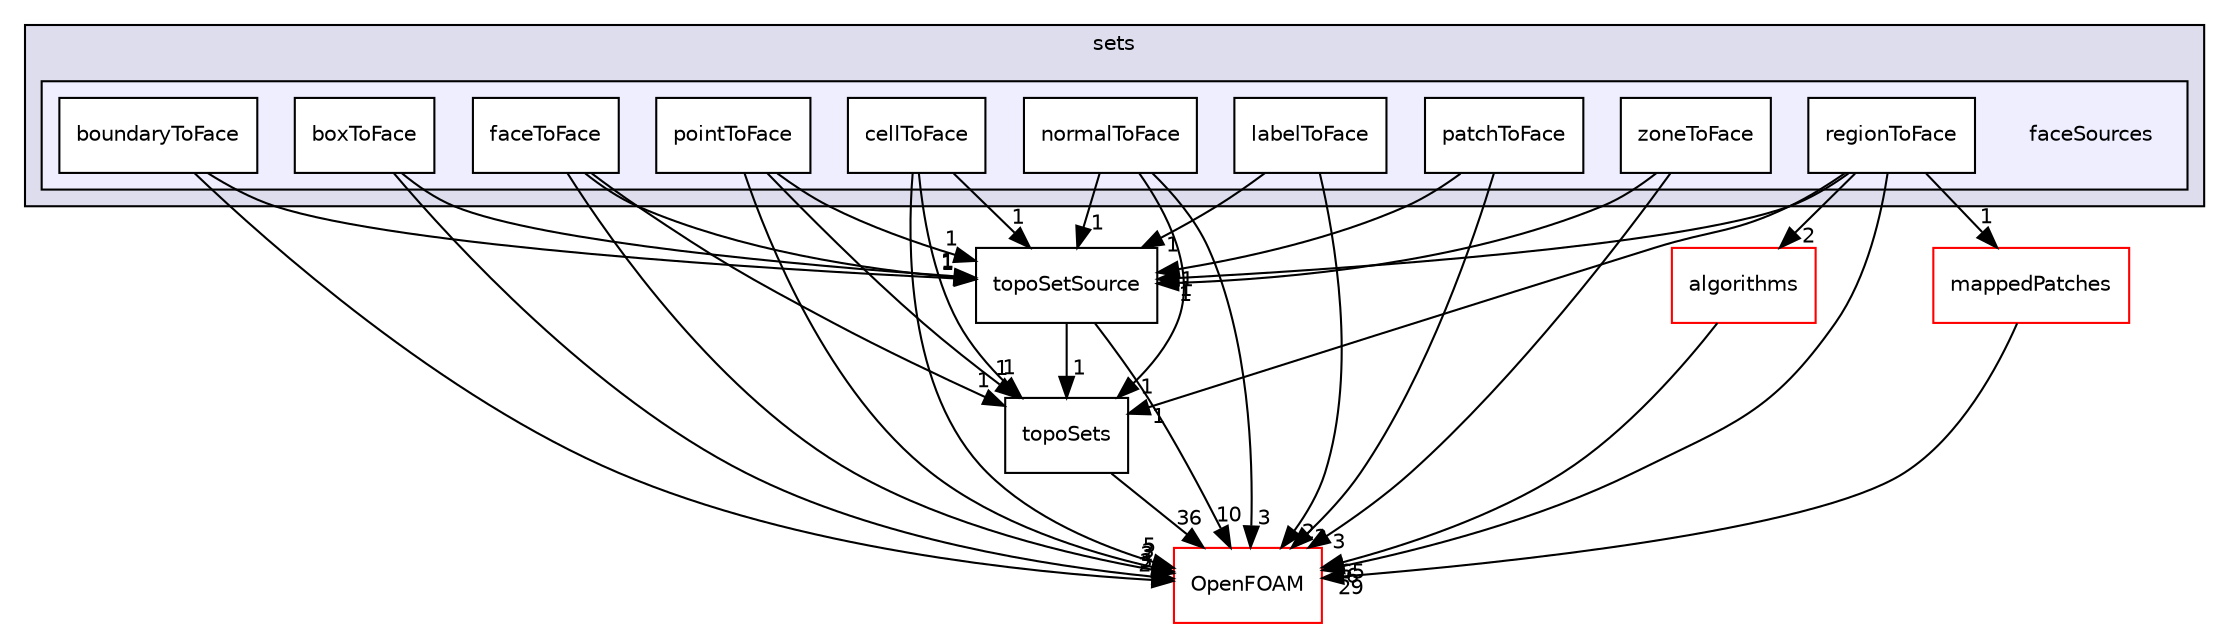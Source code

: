 digraph "src/meshTools/sets/faceSources" {
  bgcolor=transparent;
  compound=true
  node [ fontsize="10", fontname="Helvetica"];
  edge [ labelfontsize="10", labelfontname="Helvetica"];
  subgraph clusterdir_2133a227430c598cbabf81244446fac0 {
    graph [ bgcolor="#ddddee", pencolor="black", label="sets" fontname="Helvetica", fontsize="10", URL="dir_2133a227430c598cbabf81244446fac0.html"]
  subgraph clusterdir_ca21e004451e80f3d57c68df6e02dd61 {
    graph [ bgcolor="#eeeeff", pencolor="black", label="" URL="dir_ca21e004451e80f3d57c68df6e02dd61.html"];
    dir_ca21e004451e80f3d57c68df6e02dd61 [shape=plaintext label="faceSources"];
    dir_7b36277a2bd0ea66ae7192764c087365 [shape=box label="boundaryToFace" color="black" fillcolor="white" style="filled" URL="dir_7b36277a2bd0ea66ae7192764c087365.html"];
    dir_bf9f99f4bb38c0f11805993a42158535 [shape=box label="boxToFace" color="black" fillcolor="white" style="filled" URL="dir_bf9f99f4bb38c0f11805993a42158535.html"];
    dir_039693893fb5e4d67be8590af11c955d [shape=box label="cellToFace" color="black" fillcolor="white" style="filled" URL="dir_039693893fb5e4d67be8590af11c955d.html"];
    dir_d5d79b85fc3333a1c84cba8f840a278f [shape=box label="faceToFace" color="black" fillcolor="white" style="filled" URL="dir_d5d79b85fc3333a1c84cba8f840a278f.html"];
    dir_13ea2308b2babf1ca425d68b0c6339fa [shape=box label="labelToFace" color="black" fillcolor="white" style="filled" URL="dir_13ea2308b2babf1ca425d68b0c6339fa.html"];
    dir_ad7d0c2a8c2e96b73ff4d3d6de95c841 [shape=box label="normalToFace" color="black" fillcolor="white" style="filled" URL="dir_ad7d0c2a8c2e96b73ff4d3d6de95c841.html"];
    dir_275ddeb46d072089ee5e87a304f7bc14 [shape=box label="patchToFace" color="black" fillcolor="white" style="filled" URL="dir_275ddeb46d072089ee5e87a304f7bc14.html"];
    dir_f5f812ccdf10458171eef677be52be42 [shape=box label="pointToFace" color="black" fillcolor="white" style="filled" URL="dir_f5f812ccdf10458171eef677be52be42.html"];
    dir_13858abcf599ca224633084e8242ca00 [shape=box label="regionToFace" color="black" fillcolor="white" style="filled" URL="dir_13858abcf599ca224633084e8242ca00.html"];
    dir_d1359bfd13a8a523755a568c3cf02007 [shape=box label="zoneToFace" color="black" fillcolor="white" style="filled" URL="dir_d1359bfd13a8a523755a568c3cf02007.html"];
  }
  }
  dir_488f81ac1e9f391f7800e42bf7f5bacd [shape=box label="algorithms" color="red" URL="dir_488f81ac1e9f391f7800e42bf7f5bacd.html"];
  dir_d23dbc881ee772048f144c3220c0e8b5 [shape=box label="topoSets" URL="dir_d23dbc881ee772048f144c3220c0e8b5.html"];
  dir_ffdc7a49b4414cf981ba8f0aa91f3c24 [shape=box label="topoSetSource" URL="dir_ffdc7a49b4414cf981ba8f0aa91f3c24.html"];
  dir_c5473ff19b20e6ec4dfe5c310b3778a8 [shape=box label="OpenFOAM" color="red" URL="dir_c5473ff19b20e6ec4dfe5c310b3778a8.html"];
  dir_c77b33f4fcb6ece30dd2aa16d1bc605e [shape=box label="mappedPatches" color="red" URL="dir_c77b33f4fcb6ece30dd2aa16d1bc605e.html"];
  dir_488f81ac1e9f391f7800e42bf7f5bacd->dir_c5473ff19b20e6ec4dfe5c310b3778a8 [headlabel="65", labeldistance=1.5 headhref="dir_001747_001892.html"];
  dir_13ea2308b2babf1ca425d68b0c6339fa->dir_ffdc7a49b4414cf981ba8f0aa91f3c24 [headlabel="1", labeldistance=1.5 headhref="dir_001836_001861.html"];
  dir_13ea2308b2babf1ca425d68b0c6339fa->dir_c5473ff19b20e6ec4dfe5c310b3778a8 [headlabel="2", labeldistance=1.5 headhref="dir_001836_001892.html"];
  dir_d5d79b85fc3333a1c84cba8f840a278f->dir_d23dbc881ee772048f144c3220c0e8b5 [headlabel="1", labeldistance=1.5 headhref="dir_001835_001859.html"];
  dir_d5d79b85fc3333a1c84cba8f840a278f->dir_ffdc7a49b4414cf981ba8f0aa91f3c24 [headlabel="1", labeldistance=1.5 headhref="dir_001835_001861.html"];
  dir_d5d79b85fc3333a1c84cba8f840a278f->dir_c5473ff19b20e6ec4dfe5c310b3778a8 [headlabel="2", labeldistance=1.5 headhref="dir_001835_001892.html"];
  dir_d23dbc881ee772048f144c3220c0e8b5->dir_c5473ff19b20e6ec4dfe5c310b3778a8 [headlabel="36", labeldistance=1.5 headhref="dir_001859_001892.html"];
  dir_13858abcf599ca224633084e8242ca00->dir_488f81ac1e9f391f7800e42bf7f5bacd [headlabel="2", labeldistance=1.5 headhref="dir_001840_001747.html"];
  dir_13858abcf599ca224633084e8242ca00->dir_d23dbc881ee772048f144c3220c0e8b5 [headlabel="1", labeldistance=1.5 headhref="dir_001840_001859.html"];
  dir_13858abcf599ca224633084e8242ca00->dir_ffdc7a49b4414cf981ba8f0aa91f3c24 [headlabel="1", labeldistance=1.5 headhref="dir_001840_001861.html"];
  dir_13858abcf599ca224633084e8242ca00->dir_c5473ff19b20e6ec4dfe5c310b3778a8 [headlabel="6", labeldistance=1.5 headhref="dir_001840_001892.html"];
  dir_13858abcf599ca224633084e8242ca00->dir_c77b33f4fcb6ece30dd2aa16d1bc605e [headlabel="1", labeldistance=1.5 headhref="dir_001840_001788.html"];
  dir_f5f812ccdf10458171eef677be52be42->dir_d23dbc881ee772048f144c3220c0e8b5 [headlabel="1", labeldistance=1.5 headhref="dir_001839_001859.html"];
  dir_f5f812ccdf10458171eef677be52be42->dir_ffdc7a49b4414cf981ba8f0aa91f3c24 [headlabel="1", labeldistance=1.5 headhref="dir_001839_001861.html"];
  dir_f5f812ccdf10458171eef677be52be42->dir_c5473ff19b20e6ec4dfe5c310b3778a8 [headlabel="3", labeldistance=1.5 headhref="dir_001839_001892.html"];
  dir_ffdc7a49b4414cf981ba8f0aa91f3c24->dir_d23dbc881ee772048f144c3220c0e8b5 [headlabel="1", labeldistance=1.5 headhref="dir_001861_001859.html"];
  dir_ffdc7a49b4414cf981ba8f0aa91f3c24->dir_c5473ff19b20e6ec4dfe5c310b3778a8 [headlabel="10", labeldistance=1.5 headhref="dir_001861_001892.html"];
  dir_275ddeb46d072089ee5e87a304f7bc14->dir_ffdc7a49b4414cf981ba8f0aa91f3c24 [headlabel="1", labeldistance=1.5 headhref="dir_001838_001861.html"];
  dir_275ddeb46d072089ee5e87a304f7bc14->dir_c5473ff19b20e6ec4dfe5c310b3778a8 [headlabel="3", labeldistance=1.5 headhref="dir_001838_001892.html"];
  dir_7b36277a2bd0ea66ae7192764c087365->dir_ffdc7a49b4414cf981ba8f0aa91f3c24 [headlabel="1", labeldistance=1.5 headhref="dir_001832_001861.html"];
  dir_7b36277a2bd0ea66ae7192764c087365->dir_c5473ff19b20e6ec4dfe5c310b3778a8 [headlabel="2", labeldistance=1.5 headhref="dir_001832_001892.html"];
  dir_d1359bfd13a8a523755a568c3cf02007->dir_ffdc7a49b4414cf981ba8f0aa91f3c24 [headlabel="1", labeldistance=1.5 headhref="dir_001841_001861.html"];
  dir_d1359bfd13a8a523755a568c3cf02007->dir_c5473ff19b20e6ec4dfe5c310b3778a8 [headlabel="3", labeldistance=1.5 headhref="dir_001841_001892.html"];
  dir_039693893fb5e4d67be8590af11c955d->dir_d23dbc881ee772048f144c3220c0e8b5 [headlabel="1", labeldistance=1.5 headhref="dir_001834_001859.html"];
  dir_039693893fb5e4d67be8590af11c955d->dir_ffdc7a49b4414cf981ba8f0aa91f3c24 [headlabel="1", labeldistance=1.5 headhref="dir_001834_001861.html"];
  dir_039693893fb5e4d67be8590af11c955d->dir_c5473ff19b20e6ec4dfe5c310b3778a8 [headlabel="5", labeldistance=1.5 headhref="dir_001834_001892.html"];
  dir_c77b33f4fcb6ece30dd2aa16d1bc605e->dir_c5473ff19b20e6ec4dfe5c310b3778a8 [headlabel="29", labeldistance=1.5 headhref="dir_001788_001892.html"];
  dir_bf9f99f4bb38c0f11805993a42158535->dir_ffdc7a49b4414cf981ba8f0aa91f3c24 [headlabel="1", labeldistance=1.5 headhref="dir_001833_001861.html"];
  dir_bf9f99f4bb38c0f11805993a42158535->dir_c5473ff19b20e6ec4dfe5c310b3778a8 [headlabel="3", labeldistance=1.5 headhref="dir_001833_001892.html"];
  dir_ad7d0c2a8c2e96b73ff4d3d6de95c841->dir_d23dbc881ee772048f144c3220c0e8b5 [headlabel="1", labeldistance=1.5 headhref="dir_001837_001859.html"];
  dir_ad7d0c2a8c2e96b73ff4d3d6de95c841->dir_ffdc7a49b4414cf981ba8f0aa91f3c24 [headlabel="1", labeldistance=1.5 headhref="dir_001837_001861.html"];
  dir_ad7d0c2a8c2e96b73ff4d3d6de95c841->dir_c5473ff19b20e6ec4dfe5c310b3778a8 [headlabel="3", labeldistance=1.5 headhref="dir_001837_001892.html"];
}
